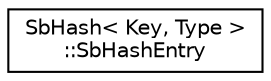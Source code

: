digraph "Graphical Class Hierarchy"
{
 // LATEX_PDF_SIZE
  edge [fontname="Helvetica",fontsize="10",labelfontname="Helvetica",labelfontsize="10"];
  node [fontname="Helvetica",fontsize="10",shape=record];
  rankdir="LR";
  Node0 [label="SbHash\< Key, Type \>\l::SbHashEntry",height=0.2,width=0.4,color="black", fillcolor="white", style="filled",URL="$classSbHash_1_1SbHashEntry.html",tooltip=" "];
}

